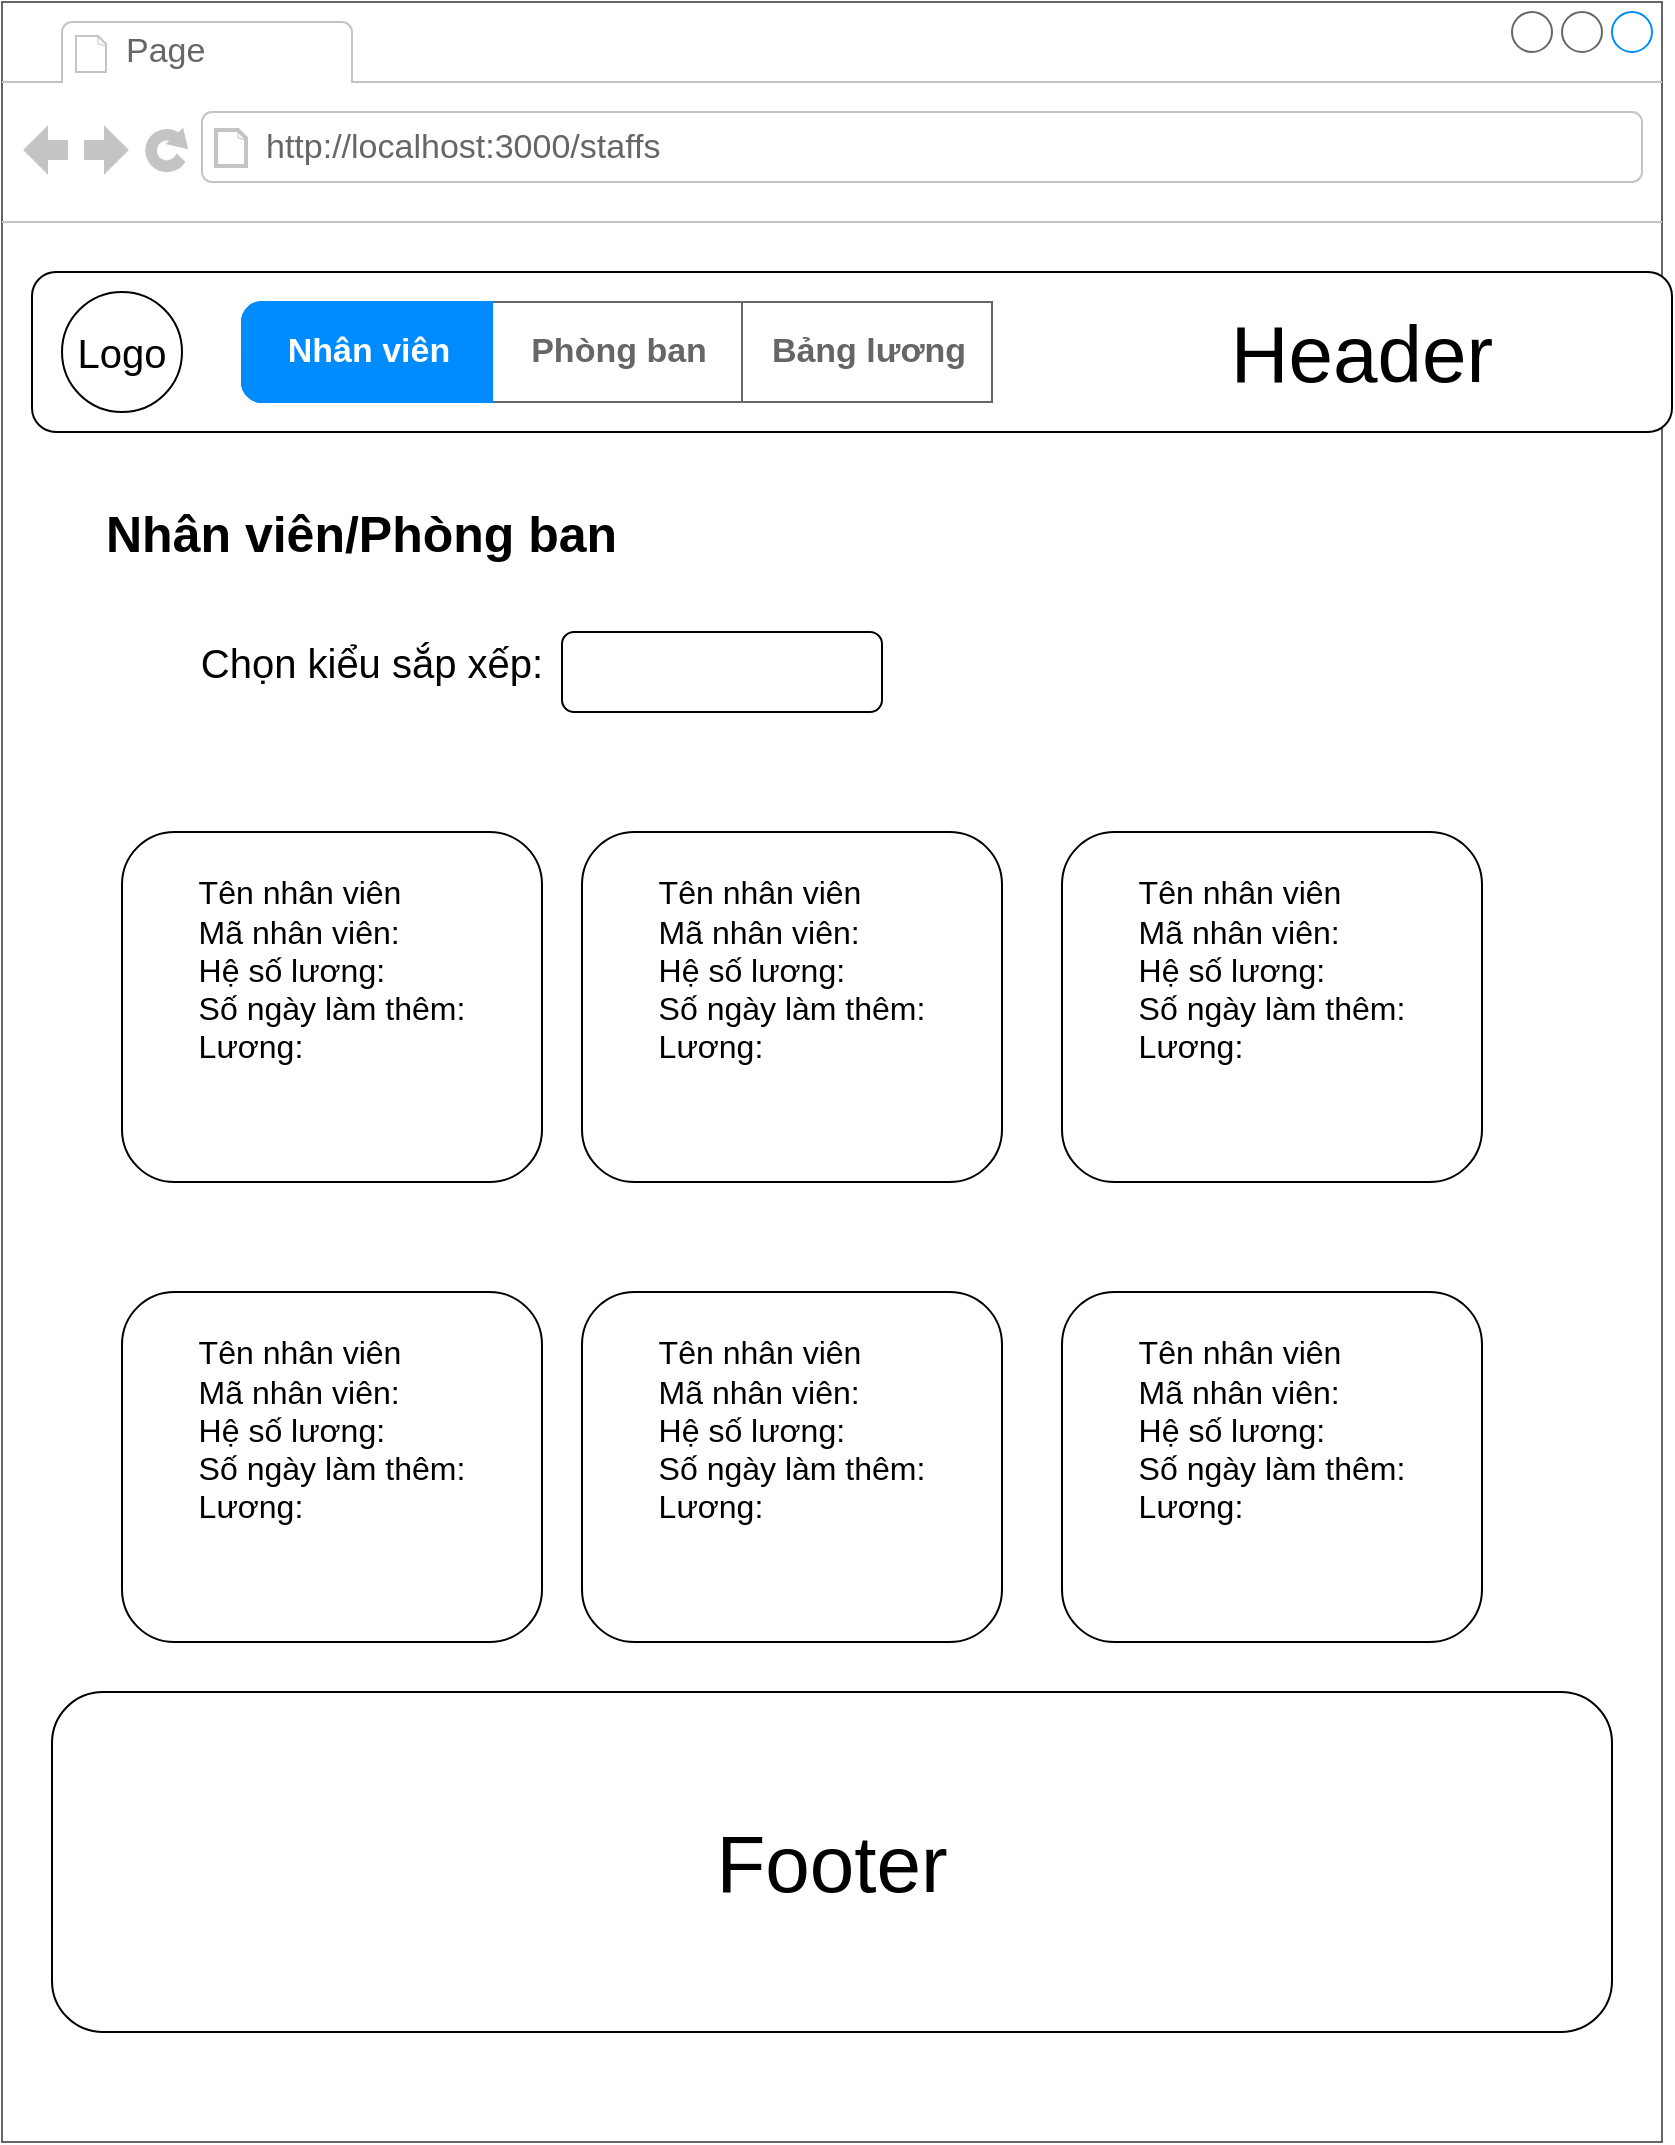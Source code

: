 <mxfile>
    <diagram id="IY07N28KJqreQ3GmtW-Q" name="Page-1">
        <mxGraphModel dx="820" dy="575" grid="1" gridSize="10" guides="1" tooltips="1" connect="1" arrows="1" fold="1" page="1" pageScale="1" pageWidth="850" pageHeight="1100" math="0" shadow="0">
            <root>
                <mxCell id="0"/>
                <mxCell id="1" parent="0"/>
                <mxCell id="2" value="" style="strokeWidth=1;shadow=0;dashed=0;align=center;html=1;shape=mxgraph.mockup.containers.browserWindow;rSize=0;strokeColor=#666666;strokeColor2=#008cff;strokeColor3=#c4c4c4;mainText=,;recursiveResize=0;" vertex="1" parent="1">
                    <mxGeometry x="10" y="15" width="830" height="1070" as="geometry"/>
                </mxCell>
                <mxCell id="3" value="Page" style="strokeWidth=1;shadow=0;dashed=0;align=center;html=1;shape=mxgraph.mockup.containers.anchor;fontSize=17;fontColor=#666666;align=left;" vertex="1" parent="2">
                    <mxGeometry x="60" y="12" width="110" height="26" as="geometry"/>
                </mxCell>
                <mxCell id="4" value="http://localhost:3000/staffs" style="strokeWidth=1;shadow=0;dashed=0;align=center;html=1;shape=mxgraph.mockup.containers.anchor;rSize=0;fontSize=17;fontColor=#666666;align=left;" vertex="1" parent="2">
                    <mxGeometry x="130" y="60" width="250" height="26" as="geometry"/>
                </mxCell>
                <mxCell id="5" value="&lt;b&gt;&lt;font style=&quot;font-size: 25px&quot;&gt;Nhân viên/Phòng ban&lt;/font&gt;&lt;/b&gt;" style="text;html=1;strokeColor=none;fillColor=none;align=left;verticalAlign=middle;whiteSpace=wrap;rounded=0;fontSize=20;" vertex="1" parent="2">
                    <mxGeometry x="50" y="240" width="310" height="50" as="geometry"/>
                </mxCell>
                <mxCell id="6" value="&lt;font style=&quot;font-size: 40px&quot;&gt;Footer&lt;/font&gt;" style="rounded=1;whiteSpace=wrap;html=1;" vertex="1" parent="2">
                    <mxGeometry x="25" y="845" width="780" height="170" as="geometry"/>
                </mxCell>
                <mxCell id="7" value="&lt;div style=&quot;text-align: left&quot;&gt;&lt;span style=&quot;font-size: 16px&quot;&gt;Tên nhân viên&lt;/span&gt;&lt;/div&gt;&lt;span style=&quot;font-size: 16px&quot;&gt;&lt;div style=&quot;text-align: left&quot;&gt;&lt;span&gt;Mã nhân viên:&lt;/span&gt;&lt;/div&gt;&lt;div style=&quot;text-align: left&quot;&gt;&lt;span&gt;Hệ số lương:&lt;/span&gt;&lt;/div&gt;&lt;div style=&quot;text-align: left&quot;&gt;&lt;span&gt;Số ngày làm thêm:&lt;/span&gt;&lt;/div&gt;&lt;div style=&quot;text-align: left&quot;&gt;&lt;span&gt;Lương:&amp;nbsp;&amp;nbsp;&lt;/span&gt;&lt;/div&gt;&lt;br&gt;&lt;br&gt;&lt;/span&gt;" style="rounded=1;whiteSpace=wrap;html=1;" vertex="1" parent="2">
                    <mxGeometry x="60" y="415" width="210" height="175" as="geometry"/>
                </mxCell>
                <mxCell id="32" value="" style="rounded=1;whiteSpace=wrap;html=1;fontSize=20;" vertex="1" parent="2">
                    <mxGeometry x="280" y="315" width="160" height="40" as="geometry"/>
                </mxCell>
                <mxCell id="34" value="&lt;div style=&quot;text-align: left&quot;&gt;&lt;span style=&quot;font-size: 16px&quot;&gt;Tên nhân viên&lt;/span&gt;&lt;/div&gt;&lt;span style=&quot;font-size: 16px&quot;&gt;&lt;div style=&quot;text-align: left&quot;&gt;&lt;span&gt;Mã nhân viên:&lt;/span&gt;&lt;/div&gt;&lt;div style=&quot;text-align: left&quot;&gt;&lt;span&gt;Hệ số lương:&lt;/span&gt;&lt;/div&gt;&lt;div style=&quot;text-align: left&quot;&gt;&lt;span&gt;Số ngày làm thêm:&lt;/span&gt;&lt;/div&gt;&lt;div style=&quot;text-align: left&quot;&gt;&lt;span&gt;Lương:&amp;nbsp;&amp;nbsp;&lt;/span&gt;&lt;/div&gt;&lt;br&gt;&lt;br&gt;&lt;/span&gt;" style="rounded=1;whiteSpace=wrap;html=1;" vertex="1" parent="2">
                    <mxGeometry x="530" y="415" width="210" height="175" as="geometry"/>
                </mxCell>
                <mxCell id="33" value="&lt;div style=&quot;text-align: left&quot;&gt;&lt;span style=&quot;font-size: 16px&quot;&gt;Tên nhân viên&lt;/span&gt;&lt;/div&gt;&lt;span style=&quot;font-size: 16px&quot;&gt;&lt;div style=&quot;text-align: left&quot;&gt;&lt;span&gt;Mã nhân viên:&lt;/span&gt;&lt;/div&gt;&lt;div style=&quot;text-align: left&quot;&gt;&lt;span&gt;Hệ số lương:&lt;/span&gt;&lt;/div&gt;&lt;div style=&quot;text-align: left&quot;&gt;&lt;span&gt;Số ngày làm thêm:&lt;/span&gt;&lt;/div&gt;&lt;div style=&quot;text-align: left&quot;&gt;&lt;span&gt;Lương:&amp;nbsp;&amp;nbsp;&lt;/span&gt;&lt;/div&gt;&lt;br&gt;&lt;br&gt;&lt;/span&gt;" style="rounded=1;whiteSpace=wrap;html=1;" vertex="1" parent="2">
                    <mxGeometry x="290" y="415" width="210" height="175" as="geometry"/>
                </mxCell>
                <mxCell id="36" value="&lt;div style=&quot;text-align: left&quot;&gt;&lt;span style=&quot;font-size: 16px&quot;&gt;Tên nhân viên&lt;/span&gt;&lt;/div&gt;&lt;span style=&quot;font-size: 16px&quot;&gt;&lt;div style=&quot;text-align: left&quot;&gt;&lt;span&gt;Mã nhân viên:&lt;/span&gt;&lt;/div&gt;&lt;div style=&quot;text-align: left&quot;&gt;&lt;span&gt;Hệ số lương:&lt;/span&gt;&lt;/div&gt;&lt;div style=&quot;text-align: left&quot;&gt;&lt;span&gt;Số ngày làm thêm:&lt;/span&gt;&lt;/div&gt;&lt;div style=&quot;text-align: left&quot;&gt;&lt;span&gt;Lương:&amp;nbsp;&amp;nbsp;&lt;/span&gt;&lt;/div&gt;&lt;br&gt;&lt;br&gt;&lt;/span&gt;" style="rounded=1;whiteSpace=wrap;html=1;" vertex="1" parent="2">
                    <mxGeometry x="60" y="645" width="210" height="175" as="geometry"/>
                </mxCell>
                <mxCell id="35" value="&lt;div style=&quot;text-align: left&quot;&gt;&lt;span style=&quot;font-size: 16px&quot;&gt;Tên nhân viên&lt;/span&gt;&lt;/div&gt;&lt;span style=&quot;font-size: 16px&quot;&gt;&lt;div style=&quot;text-align: left&quot;&gt;&lt;span&gt;Mã nhân viên:&lt;/span&gt;&lt;/div&gt;&lt;div style=&quot;text-align: left&quot;&gt;&lt;span&gt;Hệ số lương:&lt;/span&gt;&lt;/div&gt;&lt;div style=&quot;text-align: left&quot;&gt;&lt;span&gt;Số ngày làm thêm:&lt;/span&gt;&lt;/div&gt;&lt;div style=&quot;text-align: left&quot;&gt;&lt;span&gt;Lương:&amp;nbsp;&amp;nbsp;&lt;/span&gt;&lt;/div&gt;&lt;br&gt;&lt;br&gt;&lt;/span&gt;" style="rounded=1;whiteSpace=wrap;html=1;" vertex="1" parent="2">
                    <mxGeometry x="290" y="645" width="210" height="175" as="geometry"/>
                </mxCell>
                <mxCell id="37" value="&lt;div style=&quot;text-align: left&quot;&gt;&lt;span style=&quot;font-size: 16px&quot;&gt;Tên nhân viên&lt;/span&gt;&lt;/div&gt;&lt;span style=&quot;font-size: 16px&quot;&gt;&lt;div style=&quot;text-align: left&quot;&gt;&lt;span&gt;Mã nhân viên:&lt;/span&gt;&lt;/div&gt;&lt;div style=&quot;text-align: left&quot;&gt;&lt;span&gt;Hệ số lương:&lt;/span&gt;&lt;/div&gt;&lt;div style=&quot;text-align: left&quot;&gt;&lt;span&gt;Số ngày làm thêm:&lt;/span&gt;&lt;/div&gt;&lt;div style=&quot;text-align: left&quot;&gt;&lt;span&gt;Lương:&amp;nbsp;&amp;nbsp;&lt;/span&gt;&lt;/div&gt;&lt;br&gt;&lt;br&gt;&lt;/span&gt;" style="rounded=1;whiteSpace=wrap;html=1;" vertex="1" parent="2">
                    <mxGeometry x="530" y="645" width="210" height="175" as="geometry"/>
                </mxCell>
                <mxCell id="24" value="" style="rounded=1;whiteSpace=wrap;html=1;" vertex="1" parent="1">
                    <mxGeometry x="25" y="150" width="820" height="80" as="geometry"/>
                </mxCell>
                <mxCell id="25" value="&lt;font style=&quot;font-size: 20px&quot;&gt;Logo&lt;/font&gt;" style="ellipse;whiteSpace=wrap;html=1;" vertex="1" parent="1">
                    <mxGeometry x="40" y="160" width="60" height="60" as="geometry"/>
                </mxCell>
                <mxCell id="26" value="" style="strokeWidth=1;shadow=0;dashed=0;align=center;html=1;shape=mxgraph.mockup.rrect;rSize=10;fillColor=#ffffff;strokeColor=#666666;fontSize=20;" vertex="1" parent="1">
                    <mxGeometry x="130" y="165" width="370" height="50" as="geometry"/>
                </mxCell>
                <mxCell id="27" value="Phòng ban" style="strokeColor=inherit;fillColor=inherit;gradientColor=inherit;strokeWidth=1;shadow=0;dashed=0;align=center;html=1;shape=mxgraph.mockup.rrect;rSize=0;fontSize=17;fontColor=#666666;fontStyle=1;resizeHeight=1;" vertex="1" parent="26">
                    <mxGeometry width="125" height="50" relative="1" as="geometry">
                        <mxPoint x="125" as="offset"/>
                    </mxGeometry>
                </mxCell>
                <mxCell id="28" value="Bảng lương" style="strokeColor=inherit;fillColor=inherit;gradientColor=inherit;strokeWidth=1;shadow=0;dashed=0;align=center;html=1;shape=mxgraph.mockup.rrect;rSize=0;fontSize=17;fontColor=#666666;fontStyle=1;resizeHeight=1;" vertex="1" parent="26">
                    <mxGeometry width="125" height="50" relative="1" as="geometry">
                        <mxPoint x="250" as="offset"/>
                    </mxGeometry>
                </mxCell>
                <mxCell id="29" value="Nhân viên" style="strokeWidth=1;shadow=0;dashed=0;align=center;html=1;shape=mxgraph.mockup.leftButton;rSize=10;fontSize=17;fontColor=#ffffff;fontStyle=1;fillColor=#008cff;strokeColor=#008cff;resizeHeight=1;" vertex="1" parent="26">
                    <mxGeometry width="125" height="50" relative="1" as="geometry"/>
                </mxCell>
                <mxCell id="30" value="Header" style="text;html=1;strokeColor=none;fillColor=none;align=center;verticalAlign=middle;whiteSpace=wrap;rounded=0;fontSize=40;" vertex="1" parent="1">
                    <mxGeometry x="660" y="175" width="60" height="30" as="geometry"/>
                </mxCell>
                <mxCell id="31" value="Chọn kiểu sắp xếp:" style="text;html=1;strokeColor=none;fillColor=none;align=center;verticalAlign=middle;whiteSpace=wrap;rounded=0;fontSize=20;" vertex="1" parent="1">
                    <mxGeometry x="100" y="320" width="190" height="50" as="geometry"/>
                </mxCell>
            </root>
        </mxGraphModel>
    </diagram>
</mxfile>
